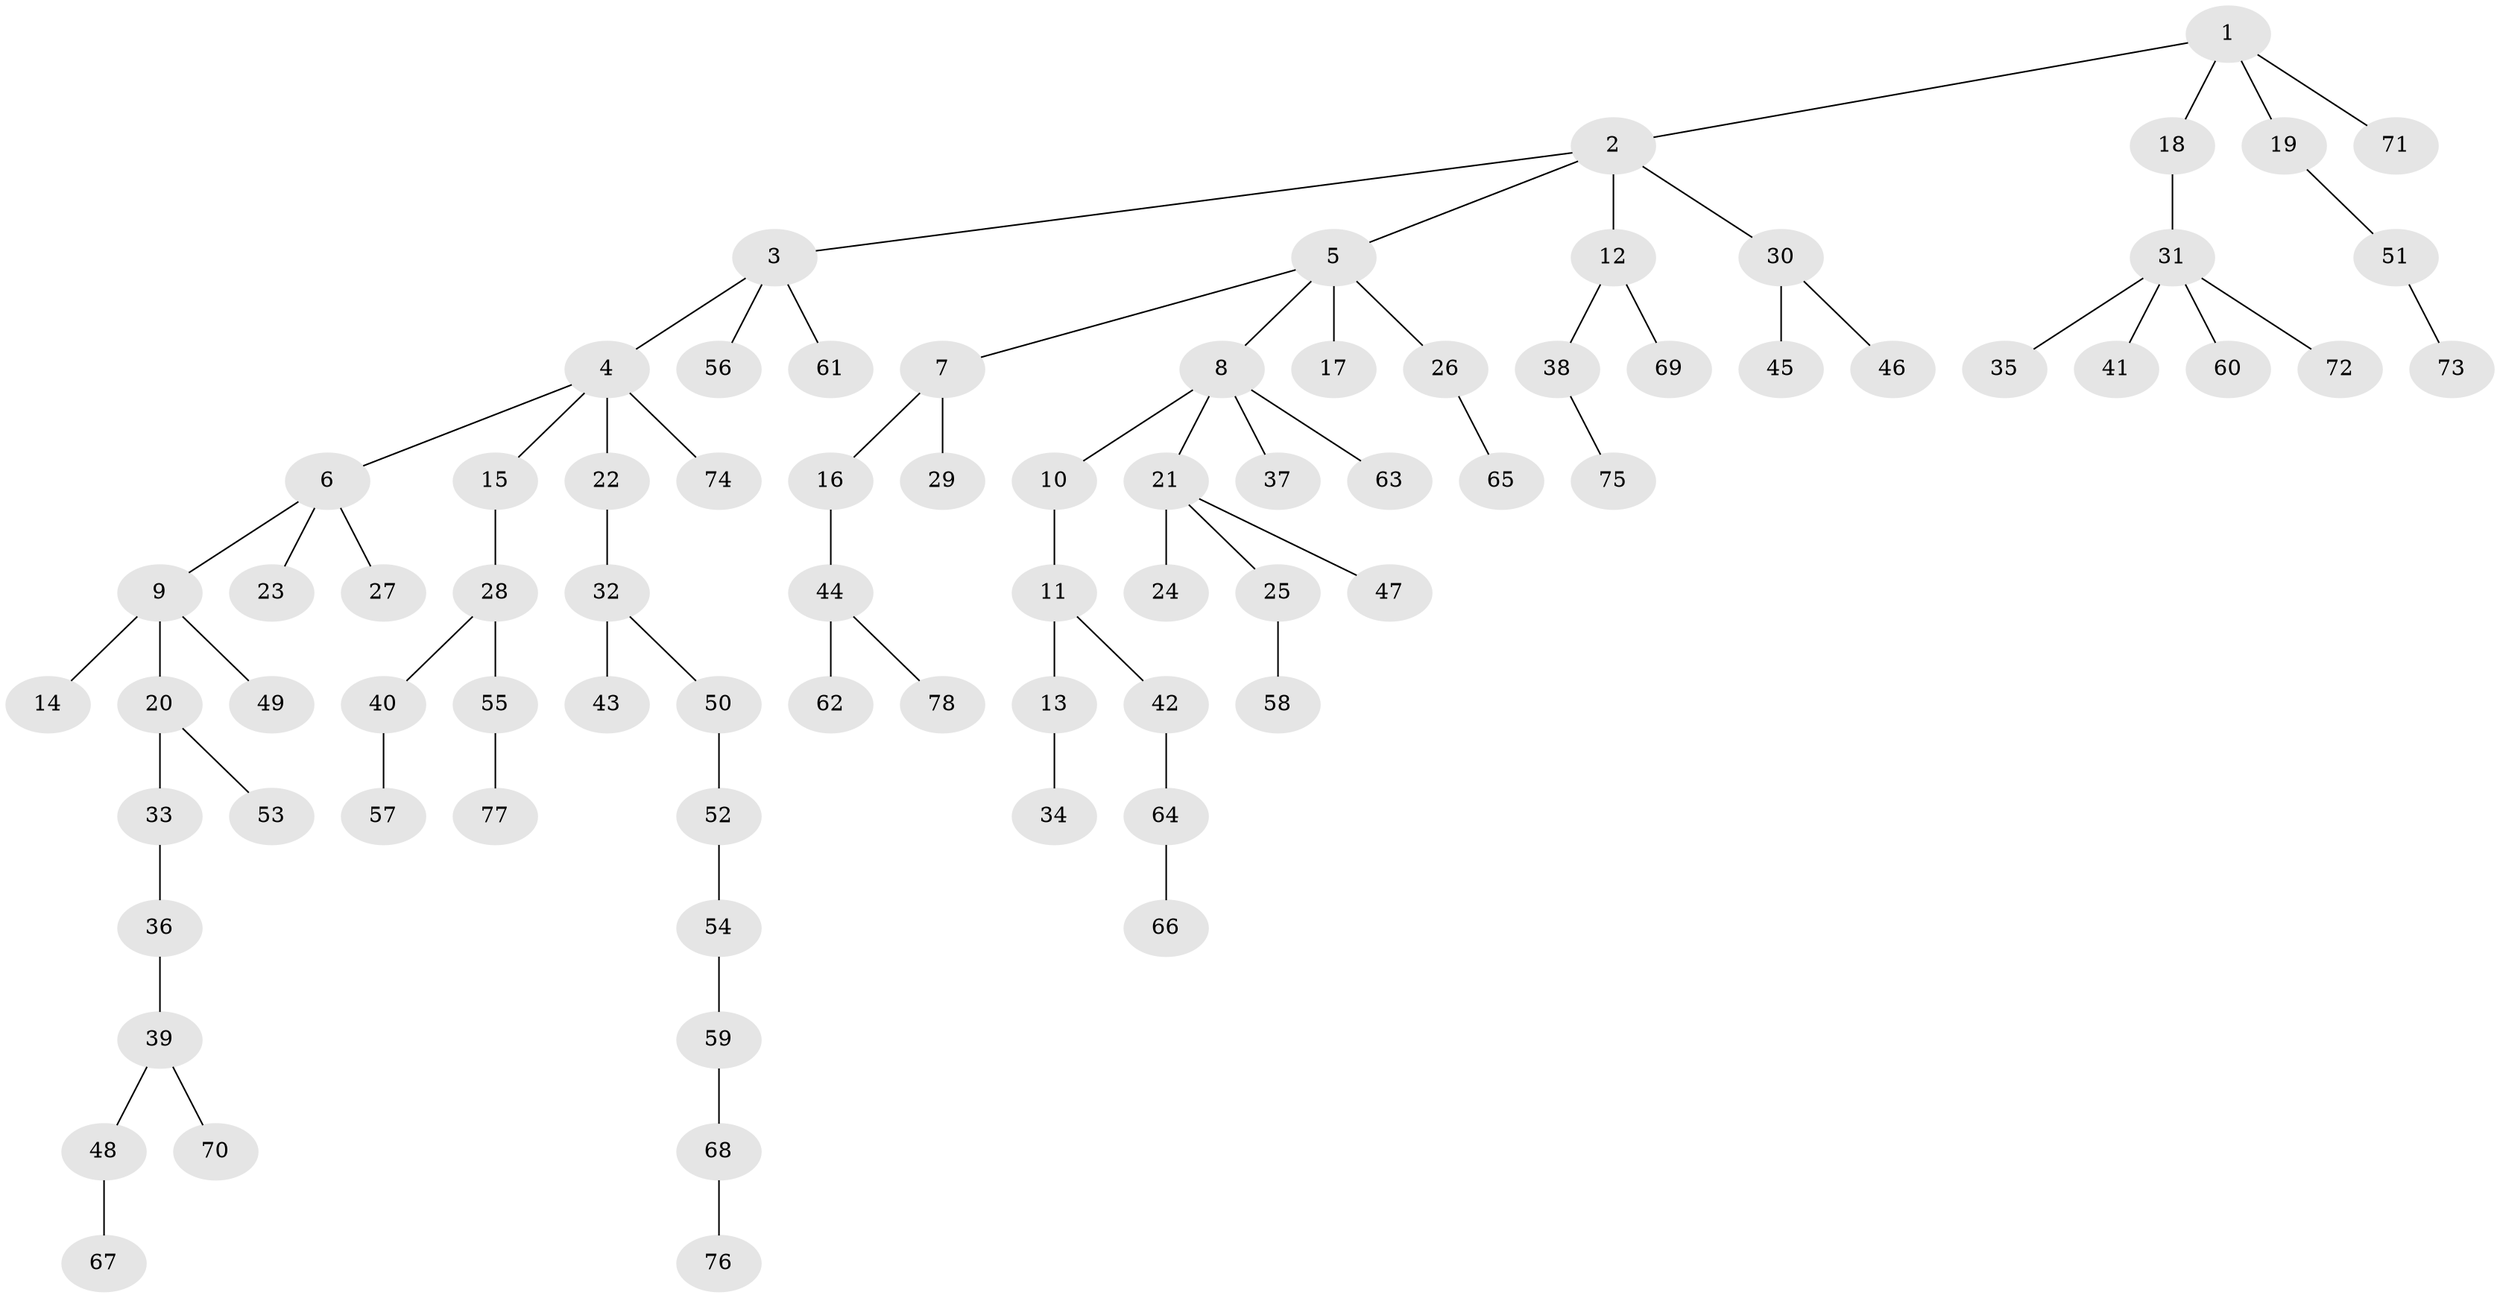 // Generated by graph-tools (version 1.1) at 2025/36/03/09/25 02:36:38]
// undirected, 78 vertices, 77 edges
graph export_dot {
graph [start="1"]
  node [color=gray90,style=filled];
  1;
  2;
  3;
  4;
  5;
  6;
  7;
  8;
  9;
  10;
  11;
  12;
  13;
  14;
  15;
  16;
  17;
  18;
  19;
  20;
  21;
  22;
  23;
  24;
  25;
  26;
  27;
  28;
  29;
  30;
  31;
  32;
  33;
  34;
  35;
  36;
  37;
  38;
  39;
  40;
  41;
  42;
  43;
  44;
  45;
  46;
  47;
  48;
  49;
  50;
  51;
  52;
  53;
  54;
  55;
  56;
  57;
  58;
  59;
  60;
  61;
  62;
  63;
  64;
  65;
  66;
  67;
  68;
  69;
  70;
  71;
  72;
  73;
  74;
  75;
  76;
  77;
  78;
  1 -- 2;
  1 -- 18;
  1 -- 19;
  1 -- 71;
  2 -- 3;
  2 -- 5;
  2 -- 12;
  2 -- 30;
  3 -- 4;
  3 -- 56;
  3 -- 61;
  4 -- 6;
  4 -- 15;
  4 -- 22;
  4 -- 74;
  5 -- 7;
  5 -- 8;
  5 -- 17;
  5 -- 26;
  6 -- 9;
  6 -- 23;
  6 -- 27;
  7 -- 16;
  7 -- 29;
  8 -- 10;
  8 -- 21;
  8 -- 37;
  8 -- 63;
  9 -- 14;
  9 -- 20;
  9 -- 49;
  10 -- 11;
  11 -- 13;
  11 -- 42;
  12 -- 38;
  12 -- 69;
  13 -- 34;
  15 -- 28;
  16 -- 44;
  18 -- 31;
  19 -- 51;
  20 -- 33;
  20 -- 53;
  21 -- 24;
  21 -- 25;
  21 -- 47;
  22 -- 32;
  25 -- 58;
  26 -- 65;
  28 -- 40;
  28 -- 55;
  30 -- 45;
  30 -- 46;
  31 -- 35;
  31 -- 41;
  31 -- 60;
  31 -- 72;
  32 -- 43;
  32 -- 50;
  33 -- 36;
  36 -- 39;
  38 -- 75;
  39 -- 48;
  39 -- 70;
  40 -- 57;
  42 -- 64;
  44 -- 62;
  44 -- 78;
  48 -- 67;
  50 -- 52;
  51 -- 73;
  52 -- 54;
  54 -- 59;
  55 -- 77;
  59 -- 68;
  64 -- 66;
  68 -- 76;
}
